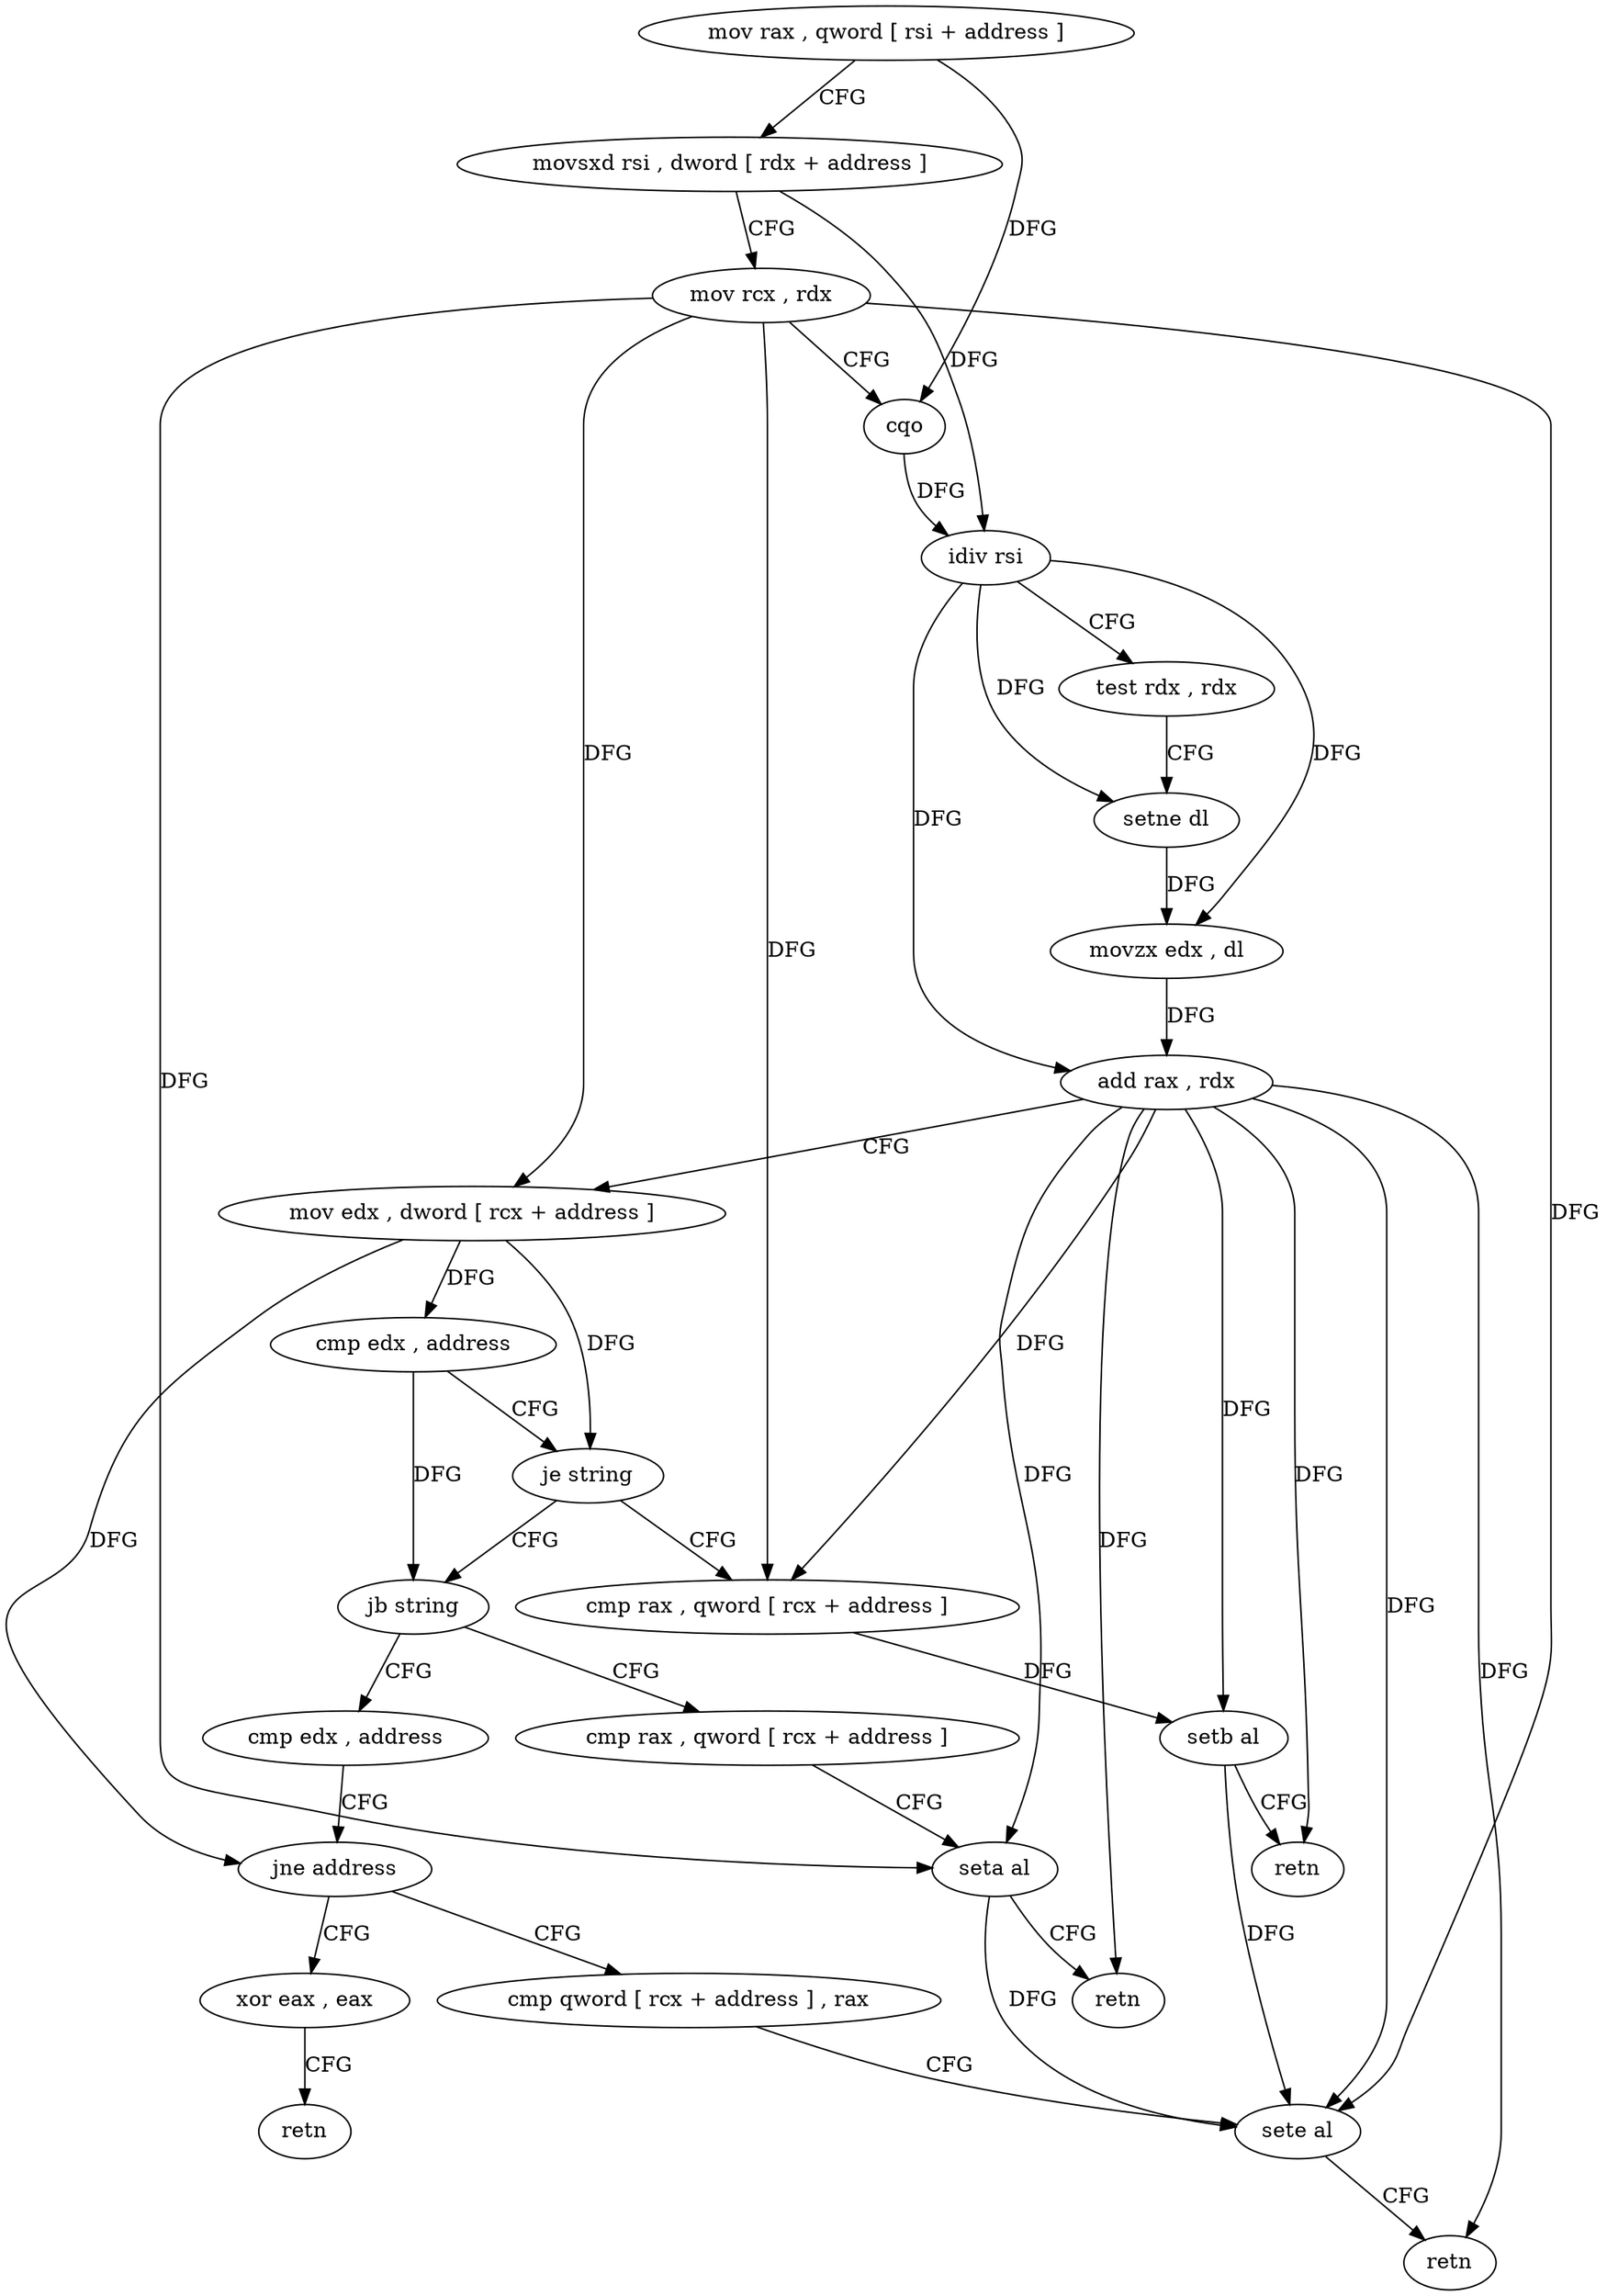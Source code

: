 digraph "func" {
"4216416" [label = "mov rax , qword [ rsi + address ]" ]
"4216420" [label = "movsxd rsi , dword [ rdx + address ]" ]
"4216424" [label = "mov rcx , rdx" ]
"4216427" [label = "cqo" ]
"4216429" [label = "idiv rsi" ]
"4216432" [label = "test rdx , rdx" ]
"4216435" [label = "setne dl" ]
"4216438" [label = "movzx edx , dl" ]
"4216441" [label = "add rax , rdx" ]
"4216444" [label = "mov edx , dword [ rcx + address ]" ]
"4216447" [label = "cmp edx , address" ]
"4216450" [label = "je string" ]
"4216496" [label = "cmp rax , qword [ rcx + address ]" ]
"4216452" [label = "jb string" ]
"4216500" [label = "setb al" ]
"4216503" [label = "retn" ]
"4216480" [label = "cmp rax , qword [ rcx + address ]" ]
"4216454" [label = "cmp edx , address" ]
"4216484" [label = "seta al" ]
"4216487" [label = "retn" ]
"4216457" [label = "jne address" ]
"4216472" [label = "xor eax , eax" ]
"4216459" [label = "cmp qword [ rcx + address ] , rax" ]
"4216474" [label = "retn" ]
"4216463" [label = "sete al" ]
"4216466" [label = "retn" ]
"4216416" -> "4216420" [ label = "CFG" ]
"4216416" -> "4216427" [ label = "DFG" ]
"4216420" -> "4216424" [ label = "CFG" ]
"4216420" -> "4216429" [ label = "DFG" ]
"4216424" -> "4216427" [ label = "CFG" ]
"4216424" -> "4216444" [ label = "DFG" ]
"4216424" -> "4216496" [ label = "DFG" ]
"4216424" -> "4216484" [ label = "DFG" ]
"4216424" -> "4216463" [ label = "DFG" ]
"4216427" -> "4216429" [ label = "DFG" ]
"4216429" -> "4216432" [ label = "CFG" ]
"4216429" -> "4216441" [ label = "DFG" ]
"4216429" -> "4216435" [ label = "DFG" ]
"4216429" -> "4216438" [ label = "DFG" ]
"4216432" -> "4216435" [ label = "CFG" ]
"4216435" -> "4216438" [ label = "DFG" ]
"4216438" -> "4216441" [ label = "DFG" ]
"4216441" -> "4216444" [ label = "CFG" ]
"4216441" -> "4216496" [ label = "DFG" ]
"4216441" -> "4216500" [ label = "DFG" ]
"4216441" -> "4216503" [ label = "DFG" ]
"4216441" -> "4216484" [ label = "DFG" ]
"4216441" -> "4216487" [ label = "DFG" ]
"4216441" -> "4216463" [ label = "DFG" ]
"4216441" -> "4216466" [ label = "DFG" ]
"4216444" -> "4216447" [ label = "DFG" ]
"4216444" -> "4216450" [ label = "DFG" ]
"4216444" -> "4216457" [ label = "DFG" ]
"4216447" -> "4216450" [ label = "CFG" ]
"4216447" -> "4216452" [ label = "DFG" ]
"4216450" -> "4216496" [ label = "CFG" ]
"4216450" -> "4216452" [ label = "CFG" ]
"4216496" -> "4216500" [ label = "DFG" ]
"4216452" -> "4216480" [ label = "CFG" ]
"4216452" -> "4216454" [ label = "CFG" ]
"4216500" -> "4216503" [ label = "CFG" ]
"4216500" -> "4216463" [ label = "DFG" ]
"4216480" -> "4216484" [ label = "CFG" ]
"4216454" -> "4216457" [ label = "CFG" ]
"4216484" -> "4216487" [ label = "CFG" ]
"4216484" -> "4216463" [ label = "DFG" ]
"4216457" -> "4216472" [ label = "CFG" ]
"4216457" -> "4216459" [ label = "CFG" ]
"4216472" -> "4216474" [ label = "CFG" ]
"4216459" -> "4216463" [ label = "CFG" ]
"4216463" -> "4216466" [ label = "CFG" ]
}
